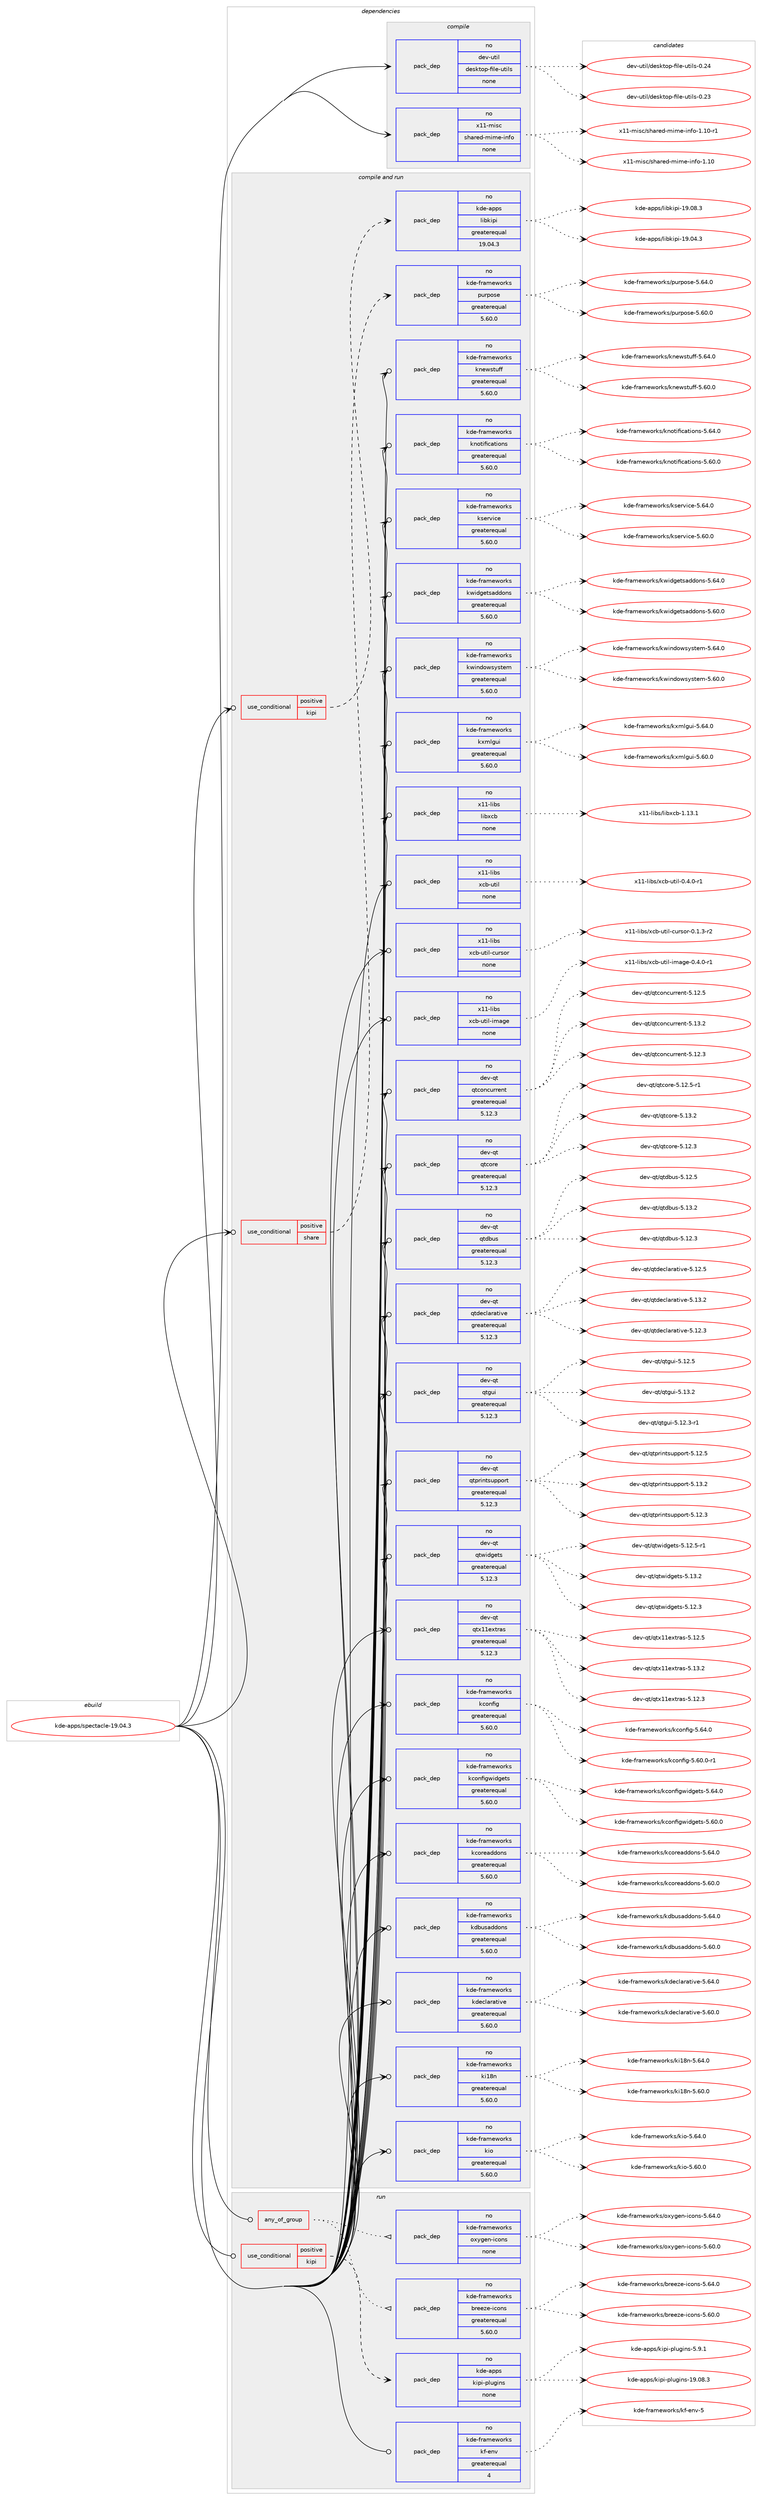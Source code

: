 digraph prolog {

# *************
# Graph options
# *************

newrank=true;
concentrate=true;
compound=true;
graph [rankdir=LR,fontname=Helvetica,fontsize=10,ranksep=1.5];#, ranksep=2.5, nodesep=0.2];
edge  [arrowhead=vee];
node  [fontname=Helvetica,fontsize=10];

# **********
# The ebuild
# **********

subgraph cluster_leftcol {
color=gray;
rank=same;
label=<<i>ebuild</i>>;
id [label="kde-apps/spectacle-19.04.3", color=red, width=4, href="../kde-apps/spectacle-19.04.3.svg"];
}

# ****************
# The dependencies
# ****************

subgraph cluster_midcol {
color=gray;
label=<<i>dependencies</i>>;
subgraph cluster_compile {
fillcolor="#eeeeee";
style=filled;
label=<<i>compile</i>>;
subgraph pack562883 {
dependency762977 [label=<<TABLE BORDER="0" CELLBORDER="1" CELLSPACING="0" CELLPADDING="4" WIDTH="220"><TR><TD ROWSPAN="6" CELLPADDING="30">pack_dep</TD></TR><TR><TD WIDTH="110">no</TD></TR><TR><TD>dev-util</TD></TR><TR><TD>desktop-file-utils</TD></TR><TR><TD>none</TD></TR><TR><TD></TD></TR></TABLE>>, shape=none, color=blue];
}
id:e -> dependency762977:w [weight=20,style="solid",arrowhead="vee"];
subgraph pack562884 {
dependency762978 [label=<<TABLE BORDER="0" CELLBORDER="1" CELLSPACING="0" CELLPADDING="4" WIDTH="220"><TR><TD ROWSPAN="6" CELLPADDING="30">pack_dep</TD></TR><TR><TD WIDTH="110">no</TD></TR><TR><TD>x11-misc</TD></TR><TR><TD>shared-mime-info</TD></TR><TR><TD>none</TD></TR><TR><TD></TD></TR></TABLE>>, shape=none, color=blue];
}
id:e -> dependency762978:w [weight=20,style="solid",arrowhead="vee"];
}
subgraph cluster_compileandrun {
fillcolor="#eeeeee";
style=filled;
label=<<i>compile and run</i>>;
subgraph cond186996 {
dependency762979 [label=<<TABLE BORDER="0" CELLBORDER="1" CELLSPACING="0" CELLPADDING="4"><TR><TD ROWSPAN="3" CELLPADDING="10">use_conditional</TD></TR><TR><TD>positive</TD></TR><TR><TD>kipi</TD></TR></TABLE>>, shape=none, color=red];
subgraph pack562885 {
dependency762980 [label=<<TABLE BORDER="0" CELLBORDER="1" CELLSPACING="0" CELLPADDING="4" WIDTH="220"><TR><TD ROWSPAN="6" CELLPADDING="30">pack_dep</TD></TR><TR><TD WIDTH="110">no</TD></TR><TR><TD>kde-apps</TD></TR><TR><TD>libkipi</TD></TR><TR><TD>greaterequal</TD></TR><TR><TD>19.04.3</TD></TR></TABLE>>, shape=none, color=blue];
}
dependency762979:e -> dependency762980:w [weight=20,style="dashed",arrowhead="vee"];
}
id:e -> dependency762979:w [weight=20,style="solid",arrowhead="odotvee"];
subgraph cond186997 {
dependency762981 [label=<<TABLE BORDER="0" CELLBORDER="1" CELLSPACING="0" CELLPADDING="4"><TR><TD ROWSPAN="3" CELLPADDING="10">use_conditional</TD></TR><TR><TD>positive</TD></TR><TR><TD>share</TD></TR></TABLE>>, shape=none, color=red];
subgraph pack562886 {
dependency762982 [label=<<TABLE BORDER="0" CELLBORDER="1" CELLSPACING="0" CELLPADDING="4" WIDTH="220"><TR><TD ROWSPAN="6" CELLPADDING="30">pack_dep</TD></TR><TR><TD WIDTH="110">no</TD></TR><TR><TD>kde-frameworks</TD></TR><TR><TD>purpose</TD></TR><TR><TD>greaterequal</TD></TR><TR><TD>5.60.0</TD></TR></TABLE>>, shape=none, color=blue];
}
dependency762981:e -> dependency762982:w [weight=20,style="dashed",arrowhead="vee"];
}
id:e -> dependency762981:w [weight=20,style="solid",arrowhead="odotvee"];
subgraph pack562887 {
dependency762983 [label=<<TABLE BORDER="0" CELLBORDER="1" CELLSPACING="0" CELLPADDING="4" WIDTH="220"><TR><TD ROWSPAN="6" CELLPADDING="30">pack_dep</TD></TR><TR><TD WIDTH="110">no</TD></TR><TR><TD>dev-qt</TD></TR><TR><TD>qtconcurrent</TD></TR><TR><TD>greaterequal</TD></TR><TR><TD>5.12.3</TD></TR></TABLE>>, shape=none, color=blue];
}
id:e -> dependency762983:w [weight=20,style="solid",arrowhead="odotvee"];
subgraph pack562888 {
dependency762984 [label=<<TABLE BORDER="0" CELLBORDER="1" CELLSPACING="0" CELLPADDING="4" WIDTH="220"><TR><TD ROWSPAN="6" CELLPADDING="30">pack_dep</TD></TR><TR><TD WIDTH="110">no</TD></TR><TR><TD>dev-qt</TD></TR><TR><TD>qtcore</TD></TR><TR><TD>greaterequal</TD></TR><TR><TD>5.12.3</TD></TR></TABLE>>, shape=none, color=blue];
}
id:e -> dependency762984:w [weight=20,style="solid",arrowhead="odotvee"];
subgraph pack562889 {
dependency762985 [label=<<TABLE BORDER="0" CELLBORDER="1" CELLSPACING="0" CELLPADDING="4" WIDTH="220"><TR><TD ROWSPAN="6" CELLPADDING="30">pack_dep</TD></TR><TR><TD WIDTH="110">no</TD></TR><TR><TD>dev-qt</TD></TR><TR><TD>qtdbus</TD></TR><TR><TD>greaterequal</TD></TR><TR><TD>5.12.3</TD></TR></TABLE>>, shape=none, color=blue];
}
id:e -> dependency762985:w [weight=20,style="solid",arrowhead="odotvee"];
subgraph pack562890 {
dependency762986 [label=<<TABLE BORDER="0" CELLBORDER="1" CELLSPACING="0" CELLPADDING="4" WIDTH="220"><TR><TD ROWSPAN="6" CELLPADDING="30">pack_dep</TD></TR><TR><TD WIDTH="110">no</TD></TR><TR><TD>dev-qt</TD></TR><TR><TD>qtdeclarative</TD></TR><TR><TD>greaterequal</TD></TR><TR><TD>5.12.3</TD></TR></TABLE>>, shape=none, color=blue];
}
id:e -> dependency762986:w [weight=20,style="solid",arrowhead="odotvee"];
subgraph pack562891 {
dependency762987 [label=<<TABLE BORDER="0" CELLBORDER="1" CELLSPACING="0" CELLPADDING="4" WIDTH="220"><TR><TD ROWSPAN="6" CELLPADDING="30">pack_dep</TD></TR><TR><TD WIDTH="110">no</TD></TR><TR><TD>dev-qt</TD></TR><TR><TD>qtgui</TD></TR><TR><TD>greaterequal</TD></TR><TR><TD>5.12.3</TD></TR></TABLE>>, shape=none, color=blue];
}
id:e -> dependency762987:w [weight=20,style="solid",arrowhead="odotvee"];
subgraph pack562892 {
dependency762988 [label=<<TABLE BORDER="0" CELLBORDER="1" CELLSPACING="0" CELLPADDING="4" WIDTH="220"><TR><TD ROWSPAN="6" CELLPADDING="30">pack_dep</TD></TR><TR><TD WIDTH="110">no</TD></TR><TR><TD>dev-qt</TD></TR><TR><TD>qtprintsupport</TD></TR><TR><TD>greaterequal</TD></TR><TR><TD>5.12.3</TD></TR></TABLE>>, shape=none, color=blue];
}
id:e -> dependency762988:w [weight=20,style="solid",arrowhead="odotvee"];
subgraph pack562893 {
dependency762989 [label=<<TABLE BORDER="0" CELLBORDER="1" CELLSPACING="0" CELLPADDING="4" WIDTH="220"><TR><TD ROWSPAN="6" CELLPADDING="30">pack_dep</TD></TR><TR><TD WIDTH="110">no</TD></TR><TR><TD>dev-qt</TD></TR><TR><TD>qtwidgets</TD></TR><TR><TD>greaterequal</TD></TR><TR><TD>5.12.3</TD></TR></TABLE>>, shape=none, color=blue];
}
id:e -> dependency762989:w [weight=20,style="solid",arrowhead="odotvee"];
subgraph pack562894 {
dependency762990 [label=<<TABLE BORDER="0" CELLBORDER="1" CELLSPACING="0" CELLPADDING="4" WIDTH="220"><TR><TD ROWSPAN="6" CELLPADDING="30">pack_dep</TD></TR><TR><TD WIDTH="110">no</TD></TR><TR><TD>dev-qt</TD></TR><TR><TD>qtx11extras</TD></TR><TR><TD>greaterequal</TD></TR><TR><TD>5.12.3</TD></TR></TABLE>>, shape=none, color=blue];
}
id:e -> dependency762990:w [weight=20,style="solid",arrowhead="odotvee"];
subgraph pack562895 {
dependency762991 [label=<<TABLE BORDER="0" CELLBORDER="1" CELLSPACING="0" CELLPADDING="4" WIDTH="220"><TR><TD ROWSPAN="6" CELLPADDING="30">pack_dep</TD></TR><TR><TD WIDTH="110">no</TD></TR><TR><TD>kde-frameworks</TD></TR><TR><TD>kconfig</TD></TR><TR><TD>greaterequal</TD></TR><TR><TD>5.60.0</TD></TR></TABLE>>, shape=none, color=blue];
}
id:e -> dependency762991:w [weight=20,style="solid",arrowhead="odotvee"];
subgraph pack562896 {
dependency762992 [label=<<TABLE BORDER="0" CELLBORDER="1" CELLSPACING="0" CELLPADDING="4" WIDTH="220"><TR><TD ROWSPAN="6" CELLPADDING="30">pack_dep</TD></TR><TR><TD WIDTH="110">no</TD></TR><TR><TD>kde-frameworks</TD></TR><TR><TD>kconfigwidgets</TD></TR><TR><TD>greaterequal</TD></TR><TR><TD>5.60.0</TD></TR></TABLE>>, shape=none, color=blue];
}
id:e -> dependency762992:w [weight=20,style="solid",arrowhead="odotvee"];
subgraph pack562897 {
dependency762993 [label=<<TABLE BORDER="0" CELLBORDER="1" CELLSPACING="0" CELLPADDING="4" WIDTH="220"><TR><TD ROWSPAN="6" CELLPADDING="30">pack_dep</TD></TR><TR><TD WIDTH="110">no</TD></TR><TR><TD>kde-frameworks</TD></TR><TR><TD>kcoreaddons</TD></TR><TR><TD>greaterequal</TD></TR><TR><TD>5.60.0</TD></TR></TABLE>>, shape=none, color=blue];
}
id:e -> dependency762993:w [weight=20,style="solid",arrowhead="odotvee"];
subgraph pack562898 {
dependency762994 [label=<<TABLE BORDER="0" CELLBORDER="1" CELLSPACING="0" CELLPADDING="4" WIDTH="220"><TR><TD ROWSPAN="6" CELLPADDING="30">pack_dep</TD></TR><TR><TD WIDTH="110">no</TD></TR><TR><TD>kde-frameworks</TD></TR><TR><TD>kdbusaddons</TD></TR><TR><TD>greaterequal</TD></TR><TR><TD>5.60.0</TD></TR></TABLE>>, shape=none, color=blue];
}
id:e -> dependency762994:w [weight=20,style="solid",arrowhead="odotvee"];
subgraph pack562899 {
dependency762995 [label=<<TABLE BORDER="0" CELLBORDER="1" CELLSPACING="0" CELLPADDING="4" WIDTH="220"><TR><TD ROWSPAN="6" CELLPADDING="30">pack_dep</TD></TR><TR><TD WIDTH="110">no</TD></TR><TR><TD>kde-frameworks</TD></TR><TR><TD>kdeclarative</TD></TR><TR><TD>greaterequal</TD></TR><TR><TD>5.60.0</TD></TR></TABLE>>, shape=none, color=blue];
}
id:e -> dependency762995:w [weight=20,style="solid",arrowhead="odotvee"];
subgraph pack562900 {
dependency762996 [label=<<TABLE BORDER="0" CELLBORDER="1" CELLSPACING="0" CELLPADDING="4" WIDTH="220"><TR><TD ROWSPAN="6" CELLPADDING="30">pack_dep</TD></TR><TR><TD WIDTH="110">no</TD></TR><TR><TD>kde-frameworks</TD></TR><TR><TD>ki18n</TD></TR><TR><TD>greaterequal</TD></TR><TR><TD>5.60.0</TD></TR></TABLE>>, shape=none, color=blue];
}
id:e -> dependency762996:w [weight=20,style="solid",arrowhead="odotvee"];
subgraph pack562901 {
dependency762997 [label=<<TABLE BORDER="0" CELLBORDER="1" CELLSPACING="0" CELLPADDING="4" WIDTH="220"><TR><TD ROWSPAN="6" CELLPADDING="30">pack_dep</TD></TR><TR><TD WIDTH="110">no</TD></TR><TR><TD>kde-frameworks</TD></TR><TR><TD>kio</TD></TR><TR><TD>greaterequal</TD></TR><TR><TD>5.60.0</TD></TR></TABLE>>, shape=none, color=blue];
}
id:e -> dependency762997:w [weight=20,style="solid",arrowhead="odotvee"];
subgraph pack562902 {
dependency762998 [label=<<TABLE BORDER="0" CELLBORDER="1" CELLSPACING="0" CELLPADDING="4" WIDTH="220"><TR><TD ROWSPAN="6" CELLPADDING="30">pack_dep</TD></TR><TR><TD WIDTH="110">no</TD></TR><TR><TD>kde-frameworks</TD></TR><TR><TD>knewstuff</TD></TR><TR><TD>greaterequal</TD></TR><TR><TD>5.60.0</TD></TR></TABLE>>, shape=none, color=blue];
}
id:e -> dependency762998:w [weight=20,style="solid",arrowhead="odotvee"];
subgraph pack562903 {
dependency762999 [label=<<TABLE BORDER="0" CELLBORDER="1" CELLSPACING="0" CELLPADDING="4" WIDTH="220"><TR><TD ROWSPAN="6" CELLPADDING="30">pack_dep</TD></TR><TR><TD WIDTH="110">no</TD></TR><TR><TD>kde-frameworks</TD></TR><TR><TD>knotifications</TD></TR><TR><TD>greaterequal</TD></TR><TR><TD>5.60.0</TD></TR></TABLE>>, shape=none, color=blue];
}
id:e -> dependency762999:w [weight=20,style="solid",arrowhead="odotvee"];
subgraph pack562904 {
dependency763000 [label=<<TABLE BORDER="0" CELLBORDER="1" CELLSPACING="0" CELLPADDING="4" WIDTH="220"><TR><TD ROWSPAN="6" CELLPADDING="30">pack_dep</TD></TR><TR><TD WIDTH="110">no</TD></TR><TR><TD>kde-frameworks</TD></TR><TR><TD>kservice</TD></TR><TR><TD>greaterequal</TD></TR><TR><TD>5.60.0</TD></TR></TABLE>>, shape=none, color=blue];
}
id:e -> dependency763000:w [weight=20,style="solid",arrowhead="odotvee"];
subgraph pack562905 {
dependency763001 [label=<<TABLE BORDER="0" CELLBORDER="1" CELLSPACING="0" CELLPADDING="4" WIDTH="220"><TR><TD ROWSPAN="6" CELLPADDING="30">pack_dep</TD></TR><TR><TD WIDTH="110">no</TD></TR><TR><TD>kde-frameworks</TD></TR><TR><TD>kwidgetsaddons</TD></TR><TR><TD>greaterequal</TD></TR><TR><TD>5.60.0</TD></TR></TABLE>>, shape=none, color=blue];
}
id:e -> dependency763001:w [weight=20,style="solid",arrowhead="odotvee"];
subgraph pack562906 {
dependency763002 [label=<<TABLE BORDER="0" CELLBORDER="1" CELLSPACING="0" CELLPADDING="4" WIDTH="220"><TR><TD ROWSPAN="6" CELLPADDING="30">pack_dep</TD></TR><TR><TD WIDTH="110">no</TD></TR><TR><TD>kde-frameworks</TD></TR><TR><TD>kwindowsystem</TD></TR><TR><TD>greaterequal</TD></TR><TR><TD>5.60.0</TD></TR></TABLE>>, shape=none, color=blue];
}
id:e -> dependency763002:w [weight=20,style="solid",arrowhead="odotvee"];
subgraph pack562907 {
dependency763003 [label=<<TABLE BORDER="0" CELLBORDER="1" CELLSPACING="0" CELLPADDING="4" WIDTH="220"><TR><TD ROWSPAN="6" CELLPADDING="30">pack_dep</TD></TR><TR><TD WIDTH="110">no</TD></TR><TR><TD>kde-frameworks</TD></TR><TR><TD>kxmlgui</TD></TR><TR><TD>greaterequal</TD></TR><TR><TD>5.60.0</TD></TR></TABLE>>, shape=none, color=blue];
}
id:e -> dependency763003:w [weight=20,style="solid",arrowhead="odotvee"];
subgraph pack562908 {
dependency763004 [label=<<TABLE BORDER="0" CELLBORDER="1" CELLSPACING="0" CELLPADDING="4" WIDTH="220"><TR><TD ROWSPAN="6" CELLPADDING="30">pack_dep</TD></TR><TR><TD WIDTH="110">no</TD></TR><TR><TD>x11-libs</TD></TR><TR><TD>libxcb</TD></TR><TR><TD>none</TD></TR><TR><TD></TD></TR></TABLE>>, shape=none, color=blue];
}
id:e -> dependency763004:w [weight=20,style="solid",arrowhead="odotvee"];
subgraph pack562909 {
dependency763005 [label=<<TABLE BORDER="0" CELLBORDER="1" CELLSPACING="0" CELLPADDING="4" WIDTH="220"><TR><TD ROWSPAN="6" CELLPADDING="30">pack_dep</TD></TR><TR><TD WIDTH="110">no</TD></TR><TR><TD>x11-libs</TD></TR><TR><TD>xcb-util</TD></TR><TR><TD>none</TD></TR><TR><TD></TD></TR></TABLE>>, shape=none, color=blue];
}
id:e -> dependency763005:w [weight=20,style="solid",arrowhead="odotvee"];
subgraph pack562910 {
dependency763006 [label=<<TABLE BORDER="0" CELLBORDER="1" CELLSPACING="0" CELLPADDING="4" WIDTH="220"><TR><TD ROWSPAN="6" CELLPADDING="30">pack_dep</TD></TR><TR><TD WIDTH="110">no</TD></TR><TR><TD>x11-libs</TD></TR><TR><TD>xcb-util-cursor</TD></TR><TR><TD>none</TD></TR><TR><TD></TD></TR></TABLE>>, shape=none, color=blue];
}
id:e -> dependency763006:w [weight=20,style="solid",arrowhead="odotvee"];
subgraph pack562911 {
dependency763007 [label=<<TABLE BORDER="0" CELLBORDER="1" CELLSPACING="0" CELLPADDING="4" WIDTH="220"><TR><TD ROWSPAN="6" CELLPADDING="30">pack_dep</TD></TR><TR><TD WIDTH="110">no</TD></TR><TR><TD>x11-libs</TD></TR><TR><TD>xcb-util-image</TD></TR><TR><TD>none</TD></TR><TR><TD></TD></TR></TABLE>>, shape=none, color=blue];
}
id:e -> dependency763007:w [weight=20,style="solid",arrowhead="odotvee"];
}
subgraph cluster_run {
fillcolor="#eeeeee";
style=filled;
label=<<i>run</i>>;
subgraph any12692 {
dependency763008 [label=<<TABLE BORDER="0" CELLBORDER="1" CELLSPACING="0" CELLPADDING="4"><TR><TD CELLPADDING="10">any_of_group</TD></TR></TABLE>>, shape=none, color=red];subgraph pack562912 {
dependency763009 [label=<<TABLE BORDER="0" CELLBORDER="1" CELLSPACING="0" CELLPADDING="4" WIDTH="220"><TR><TD ROWSPAN="6" CELLPADDING="30">pack_dep</TD></TR><TR><TD WIDTH="110">no</TD></TR><TR><TD>kde-frameworks</TD></TR><TR><TD>breeze-icons</TD></TR><TR><TD>greaterequal</TD></TR><TR><TD>5.60.0</TD></TR></TABLE>>, shape=none, color=blue];
}
dependency763008:e -> dependency763009:w [weight=20,style="dotted",arrowhead="oinv"];
subgraph pack562913 {
dependency763010 [label=<<TABLE BORDER="0" CELLBORDER="1" CELLSPACING="0" CELLPADDING="4" WIDTH="220"><TR><TD ROWSPAN="6" CELLPADDING="30">pack_dep</TD></TR><TR><TD WIDTH="110">no</TD></TR><TR><TD>kde-frameworks</TD></TR><TR><TD>oxygen-icons</TD></TR><TR><TD>none</TD></TR><TR><TD></TD></TR></TABLE>>, shape=none, color=blue];
}
dependency763008:e -> dependency763010:w [weight=20,style="dotted",arrowhead="oinv"];
}
id:e -> dependency763008:w [weight=20,style="solid",arrowhead="odot"];
subgraph cond186998 {
dependency763011 [label=<<TABLE BORDER="0" CELLBORDER="1" CELLSPACING="0" CELLPADDING="4"><TR><TD ROWSPAN="3" CELLPADDING="10">use_conditional</TD></TR><TR><TD>positive</TD></TR><TR><TD>kipi</TD></TR></TABLE>>, shape=none, color=red];
subgraph pack562914 {
dependency763012 [label=<<TABLE BORDER="0" CELLBORDER="1" CELLSPACING="0" CELLPADDING="4" WIDTH="220"><TR><TD ROWSPAN="6" CELLPADDING="30">pack_dep</TD></TR><TR><TD WIDTH="110">no</TD></TR><TR><TD>kde-apps</TD></TR><TR><TD>kipi-plugins</TD></TR><TR><TD>none</TD></TR><TR><TD></TD></TR></TABLE>>, shape=none, color=blue];
}
dependency763011:e -> dependency763012:w [weight=20,style="dashed",arrowhead="vee"];
}
id:e -> dependency763011:w [weight=20,style="solid",arrowhead="odot"];
subgraph pack562915 {
dependency763013 [label=<<TABLE BORDER="0" CELLBORDER="1" CELLSPACING="0" CELLPADDING="4" WIDTH="220"><TR><TD ROWSPAN="6" CELLPADDING="30">pack_dep</TD></TR><TR><TD WIDTH="110">no</TD></TR><TR><TD>kde-frameworks</TD></TR><TR><TD>kf-env</TD></TR><TR><TD>greaterequal</TD></TR><TR><TD>4</TD></TR></TABLE>>, shape=none, color=blue];
}
id:e -> dependency763013:w [weight=20,style="solid",arrowhead="odot"];
}
}

# **************
# The candidates
# **************

subgraph cluster_choices {
rank=same;
color=gray;
label=<<i>candidates</i>>;

subgraph choice562883 {
color=black;
nodesep=1;
choice100101118451171161051084710010111510711611111245102105108101451171161051081154548465051 [label="dev-util/desktop-file-utils-0.23", color=red, width=4,href="../dev-util/desktop-file-utils-0.23.svg"];
choice100101118451171161051084710010111510711611111245102105108101451171161051081154548465052 [label="dev-util/desktop-file-utils-0.24", color=red, width=4,href="../dev-util/desktop-file-utils-0.24.svg"];
dependency762977:e -> choice100101118451171161051084710010111510711611111245102105108101451171161051081154548465051:w [style=dotted,weight="100"];
dependency762977:e -> choice100101118451171161051084710010111510711611111245102105108101451171161051081154548465052:w [style=dotted,weight="100"];
}
subgraph choice562884 {
color=black;
nodesep=1;
choice12049494510910511599471151049711410110045109105109101451051101021114549464948 [label="x11-misc/shared-mime-info-1.10", color=red, width=4,href="../x11-misc/shared-mime-info-1.10.svg"];
choice120494945109105115994711510497114101100451091051091014510511010211145494649484511449 [label="x11-misc/shared-mime-info-1.10-r1", color=red, width=4,href="../x11-misc/shared-mime-info-1.10-r1.svg"];
dependency762978:e -> choice12049494510910511599471151049711410110045109105109101451051101021114549464948:w [style=dotted,weight="100"];
dependency762978:e -> choice120494945109105115994711510497114101100451091051091014510511010211145494649484511449:w [style=dotted,weight="100"];
}
subgraph choice562885 {
color=black;
nodesep=1;
choice107100101459711211211547108105981071051121054549574648524651 [label="kde-apps/libkipi-19.04.3", color=red, width=4,href="../kde-apps/libkipi-19.04.3.svg"];
choice107100101459711211211547108105981071051121054549574648564651 [label="kde-apps/libkipi-19.08.3", color=red, width=4,href="../kde-apps/libkipi-19.08.3.svg"];
dependency762980:e -> choice107100101459711211211547108105981071051121054549574648524651:w [style=dotted,weight="100"];
dependency762980:e -> choice107100101459711211211547108105981071051121054549574648564651:w [style=dotted,weight="100"];
}
subgraph choice562886 {
color=black;
nodesep=1;
choice10710010145102114971091011191111141071154711211711411211111510145534654484648 [label="kde-frameworks/purpose-5.60.0", color=red, width=4,href="../kde-frameworks/purpose-5.60.0.svg"];
choice10710010145102114971091011191111141071154711211711411211111510145534654524648 [label="kde-frameworks/purpose-5.64.0", color=red, width=4,href="../kde-frameworks/purpose-5.64.0.svg"];
dependency762982:e -> choice10710010145102114971091011191111141071154711211711411211111510145534654484648:w [style=dotted,weight="100"];
dependency762982:e -> choice10710010145102114971091011191111141071154711211711411211111510145534654524648:w [style=dotted,weight="100"];
}
subgraph choice562887 {
color=black;
nodesep=1;
choice1001011184511311647113116991111109911711411410111011645534649504651 [label="dev-qt/qtconcurrent-5.12.3", color=red, width=4,href="../dev-qt/qtconcurrent-5.12.3.svg"];
choice1001011184511311647113116991111109911711411410111011645534649504653 [label="dev-qt/qtconcurrent-5.12.5", color=red, width=4,href="../dev-qt/qtconcurrent-5.12.5.svg"];
choice1001011184511311647113116991111109911711411410111011645534649514650 [label="dev-qt/qtconcurrent-5.13.2", color=red, width=4,href="../dev-qt/qtconcurrent-5.13.2.svg"];
dependency762983:e -> choice1001011184511311647113116991111109911711411410111011645534649504651:w [style=dotted,weight="100"];
dependency762983:e -> choice1001011184511311647113116991111109911711411410111011645534649504653:w [style=dotted,weight="100"];
dependency762983:e -> choice1001011184511311647113116991111109911711411410111011645534649514650:w [style=dotted,weight="100"];
}
subgraph choice562888 {
color=black;
nodesep=1;
choice10010111845113116471131169911111410145534649504651 [label="dev-qt/qtcore-5.12.3", color=red, width=4,href="../dev-qt/qtcore-5.12.3.svg"];
choice100101118451131164711311699111114101455346495046534511449 [label="dev-qt/qtcore-5.12.5-r1", color=red, width=4,href="../dev-qt/qtcore-5.12.5-r1.svg"];
choice10010111845113116471131169911111410145534649514650 [label="dev-qt/qtcore-5.13.2", color=red, width=4,href="../dev-qt/qtcore-5.13.2.svg"];
dependency762984:e -> choice10010111845113116471131169911111410145534649504651:w [style=dotted,weight="100"];
dependency762984:e -> choice100101118451131164711311699111114101455346495046534511449:w [style=dotted,weight="100"];
dependency762984:e -> choice10010111845113116471131169911111410145534649514650:w [style=dotted,weight="100"];
}
subgraph choice562889 {
color=black;
nodesep=1;
choice10010111845113116471131161009811711545534649504651 [label="dev-qt/qtdbus-5.12.3", color=red, width=4,href="../dev-qt/qtdbus-5.12.3.svg"];
choice10010111845113116471131161009811711545534649504653 [label="dev-qt/qtdbus-5.12.5", color=red, width=4,href="../dev-qt/qtdbus-5.12.5.svg"];
choice10010111845113116471131161009811711545534649514650 [label="dev-qt/qtdbus-5.13.2", color=red, width=4,href="../dev-qt/qtdbus-5.13.2.svg"];
dependency762985:e -> choice10010111845113116471131161009811711545534649504651:w [style=dotted,weight="100"];
dependency762985:e -> choice10010111845113116471131161009811711545534649504653:w [style=dotted,weight="100"];
dependency762985:e -> choice10010111845113116471131161009811711545534649514650:w [style=dotted,weight="100"];
}
subgraph choice562890 {
color=black;
nodesep=1;
choice100101118451131164711311610010199108971149711610511810145534649504651 [label="dev-qt/qtdeclarative-5.12.3", color=red, width=4,href="../dev-qt/qtdeclarative-5.12.3.svg"];
choice100101118451131164711311610010199108971149711610511810145534649504653 [label="dev-qt/qtdeclarative-5.12.5", color=red, width=4,href="../dev-qt/qtdeclarative-5.12.5.svg"];
choice100101118451131164711311610010199108971149711610511810145534649514650 [label="dev-qt/qtdeclarative-5.13.2", color=red, width=4,href="../dev-qt/qtdeclarative-5.13.2.svg"];
dependency762986:e -> choice100101118451131164711311610010199108971149711610511810145534649504651:w [style=dotted,weight="100"];
dependency762986:e -> choice100101118451131164711311610010199108971149711610511810145534649504653:w [style=dotted,weight="100"];
dependency762986:e -> choice100101118451131164711311610010199108971149711610511810145534649514650:w [style=dotted,weight="100"];
}
subgraph choice562891 {
color=black;
nodesep=1;
choice1001011184511311647113116103117105455346495046514511449 [label="dev-qt/qtgui-5.12.3-r1", color=red, width=4,href="../dev-qt/qtgui-5.12.3-r1.svg"];
choice100101118451131164711311610311710545534649504653 [label="dev-qt/qtgui-5.12.5", color=red, width=4,href="../dev-qt/qtgui-5.12.5.svg"];
choice100101118451131164711311610311710545534649514650 [label="dev-qt/qtgui-5.13.2", color=red, width=4,href="../dev-qt/qtgui-5.13.2.svg"];
dependency762987:e -> choice1001011184511311647113116103117105455346495046514511449:w [style=dotted,weight="100"];
dependency762987:e -> choice100101118451131164711311610311710545534649504653:w [style=dotted,weight="100"];
dependency762987:e -> choice100101118451131164711311610311710545534649514650:w [style=dotted,weight="100"];
}
subgraph choice562892 {
color=black;
nodesep=1;
choice100101118451131164711311611211410511011611511711211211111411645534649504651 [label="dev-qt/qtprintsupport-5.12.3", color=red, width=4,href="../dev-qt/qtprintsupport-5.12.3.svg"];
choice100101118451131164711311611211410511011611511711211211111411645534649504653 [label="dev-qt/qtprintsupport-5.12.5", color=red, width=4,href="../dev-qt/qtprintsupport-5.12.5.svg"];
choice100101118451131164711311611211410511011611511711211211111411645534649514650 [label="dev-qt/qtprintsupport-5.13.2", color=red, width=4,href="../dev-qt/qtprintsupport-5.13.2.svg"];
dependency762988:e -> choice100101118451131164711311611211410511011611511711211211111411645534649504651:w [style=dotted,weight="100"];
dependency762988:e -> choice100101118451131164711311611211410511011611511711211211111411645534649504653:w [style=dotted,weight="100"];
dependency762988:e -> choice100101118451131164711311611211410511011611511711211211111411645534649514650:w [style=dotted,weight="100"];
}
subgraph choice562893 {
color=black;
nodesep=1;
choice100101118451131164711311611910510010310111611545534649504651 [label="dev-qt/qtwidgets-5.12.3", color=red, width=4,href="../dev-qt/qtwidgets-5.12.3.svg"];
choice1001011184511311647113116119105100103101116115455346495046534511449 [label="dev-qt/qtwidgets-5.12.5-r1", color=red, width=4,href="../dev-qt/qtwidgets-5.12.5-r1.svg"];
choice100101118451131164711311611910510010310111611545534649514650 [label="dev-qt/qtwidgets-5.13.2", color=red, width=4,href="../dev-qt/qtwidgets-5.13.2.svg"];
dependency762989:e -> choice100101118451131164711311611910510010310111611545534649504651:w [style=dotted,weight="100"];
dependency762989:e -> choice1001011184511311647113116119105100103101116115455346495046534511449:w [style=dotted,weight="100"];
dependency762989:e -> choice100101118451131164711311611910510010310111611545534649514650:w [style=dotted,weight="100"];
}
subgraph choice562894 {
color=black;
nodesep=1;
choice100101118451131164711311612049491011201161149711545534649504651 [label="dev-qt/qtx11extras-5.12.3", color=red, width=4,href="../dev-qt/qtx11extras-5.12.3.svg"];
choice100101118451131164711311612049491011201161149711545534649504653 [label="dev-qt/qtx11extras-5.12.5", color=red, width=4,href="../dev-qt/qtx11extras-5.12.5.svg"];
choice100101118451131164711311612049491011201161149711545534649514650 [label="dev-qt/qtx11extras-5.13.2", color=red, width=4,href="../dev-qt/qtx11extras-5.13.2.svg"];
dependency762990:e -> choice100101118451131164711311612049491011201161149711545534649504651:w [style=dotted,weight="100"];
dependency762990:e -> choice100101118451131164711311612049491011201161149711545534649504653:w [style=dotted,weight="100"];
dependency762990:e -> choice100101118451131164711311612049491011201161149711545534649514650:w [style=dotted,weight="100"];
}
subgraph choice562895 {
color=black;
nodesep=1;
choice10710010145102114971091011191111141071154710799111110102105103455346544846484511449 [label="kde-frameworks/kconfig-5.60.0-r1", color=red, width=4,href="../kde-frameworks/kconfig-5.60.0-r1.svg"];
choice1071001014510211497109101119111114107115471079911111010210510345534654524648 [label="kde-frameworks/kconfig-5.64.0", color=red, width=4,href="../kde-frameworks/kconfig-5.64.0.svg"];
dependency762991:e -> choice10710010145102114971091011191111141071154710799111110102105103455346544846484511449:w [style=dotted,weight="100"];
dependency762991:e -> choice1071001014510211497109101119111114107115471079911111010210510345534654524648:w [style=dotted,weight="100"];
}
subgraph choice562896 {
color=black;
nodesep=1;
choice1071001014510211497109101119111114107115471079911111010210510311910510010310111611545534654484648 [label="kde-frameworks/kconfigwidgets-5.60.0", color=red, width=4,href="../kde-frameworks/kconfigwidgets-5.60.0.svg"];
choice1071001014510211497109101119111114107115471079911111010210510311910510010310111611545534654524648 [label="kde-frameworks/kconfigwidgets-5.64.0", color=red, width=4,href="../kde-frameworks/kconfigwidgets-5.64.0.svg"];
dependency762992:e -> choice1071001014510211497109101119111114107115471079911111010210510311910510010310111611545534654484648:w [style=dotted,weight="100"];
dependency762992:e -> choice1071001014510211497109101119111114107115471079911111010210510311910510010310111611545534654524648:w [style=dotted,weight="100"];
}
subgraph choice562897 {
color=black;
nodesep=1;
choice107100101451021149710910111911111410711547107991111141019710010011111011545534654484648 [label="kde-frameworks/kcoreaddons-5.60.0", color=red, width=4,href="../kde-frameworks/kcoreaddons-5.60.0.svg"];
choice107100101451021149710910111911111410711547107991111141019710010011111011545534654524648 [label="kde-frameworks/kcoreaddons-5.64.0", color=red, width=4,href="../kde-frameworks/kcoreaddons-5.64.0.svg"];
dependency762993:e -> choice107100101451021149710910111911111410711547107991111141019710010011111011545534654484648:w [style=dotted,weight="100"];
dependency762993:e -> choice107100101451021149710910111911111410711547107991111141019710010011111011545534654524648:w [style=dotted,weight="100"];
}
subgraph choice562898 {
color=black;
nodesep=1;
choice107100101451021149710910111911111410711547107100981171159710010011111011545534654484648 [label="kde-frameworks/kdbusaddons-5.60.0", color=red, width=4,href="../kde-frameworks/kdbusaddons-5.60.0.svg"];
choice107100101451021149710910111911111410711547107100981171159710010011111011545534654524648 [label="kde-frameworks/kdbusaddons-5.64.0", color=red, width=4,href="../kde-frameworks/kdbusaddons-5.64.0.svg"];
dependency762994:e -> choice107100101451021149710910111911111410711547107100981171159710010011111011545534654484648:w [style=dotted,weight="100"];
dependency762994:e -> choice107100101451021149710910111911111410711547107100981171159710010011111011545534654524648:w [style=dotted,weight="100"];
}
subgraph choice562899 {
color=black;
nodesep=1;
choice10710010145102114971091011191111141071154710710010199108971149711610511810145534654484648 [label="kde-frameworks/kdeclarative-5.60.0", color=red, width=4,href="../kde-frameworks/kdeclarative-5.60.0.svg"];
choice10710010145102114971091011191111141071154710710010199108971149711610511810145534654524648 [label="kde-frameworks/kdeclarative-5.64.0", color=red, width=4,href="../kde-frameworks/kdeclarative-5.64.0.svg"];
dependency762995:e -> choice10710010145102114971091011191111141071154710710010199108971149711610511810145534654484648:w [style=dotted,weight="100"];
dependency762995:e -> choice10710010145102114971091011191111141071154710710010199108971149711610511810145534654524648:w [style=dotted,weight="100"];
}
subgraph choice562900 {
color=black;
nodesep=1;
choice107100101451021149710910111911111410711547107105495611045534654484648 [label="kde-frameworks/ki18n-5.60.0", color=red, width=4,href="../kde-frameworks/ki18n-5.60.0.svg"];
choice107100101451021149710910111911111410711547107105495611045534654524648 [label="kde-frameworks/ki18n-5.64.0", color=red, width=4,href="../kde-frameworks/ki18n-5.64.0.svg"];
dependency762996:e -> choice107100101451021149710910111911111410711547107105495611045534654484648:w [style=dotted,weight="100"];
dependency762996:e -> choice107100101451021149710910111911111410711547107105495611045534654524648:w [style=dotted,weight="100"];
}
subgraph choice562901 {
color=black;
nodesep=1;
choice10710010145102114971091011191111141071154710710511145534654484648 [label="kde-frameworks/kio-5.60.0", color=red, width=4,href="../kde-frameworks/kio-5.60.0.svg"];
choice10710010145102114971091011191111141071154710710511145534654524648 [label="kde-frameworks/kio-5.64.0", color=red, width=4,href="../kde-frameworks/kio-5.64.0.svg"];
dependency762997:e -> choice10710010145102114971091011191111141071154710710511145534654484648:w [style=dotted,weight="100"];
dependency762997:e -> choice10710010145102114971091011191111141071154710710511145534654524648:w [style=dotted,weight="100"];
}
subgraph choice562902 {
color=black;
nodesep=1;
choice10710010145102114971091011191111141071154710711010111911511611710210245534654484648 [label="kde-frameworks/knewstuff-5.60.0", color=red, width=4,href="../kde-frameworks/knewstuff-5.60.0.svg"];
choice10710010145102114971091011191111141071154710711010111911511611710210245534654524648 [label="kde-frameworks/knewstuff-5.64.0", color=red, width=4,href="../kde-frameworks/knewstuff-5.64.0.svg"];
dependency762998:e -> choice10710010145102114971091011191111141071154710711010111911511611710210245534654484648:w [style=dotted,weight="100"];
dependency762998:e -> choice10710010145102114971091011191111141071154710711010111911511611710210245534654524648:w [style=dotted,weight="100"];
}
subgraph choice562903 {
color=black;
nodesep=1;
choice107100101451021149710910111911111410711547107110111116105102105999711610511111011545534654484648 [label="kde-frameworks/knotifications-5.60.0", color=red, width=4,href="../kde-frameworks/knotifications-5.60.0.svg"];
choice107100101451021149710910111911111410711547107110111116105102105999711610511111011545534654524648 [label="kde-frameworks/knotifications-5.64.0", color=red, width=4,href="../kde-frameworks/knotifications-5.64.0.svg"];
dependency762999:e -> choice107100101451021149710910111911111410711547107110111116105102105999711610511111011545534654484648:w [style=dotted,weight="100"];
dependency762999:e -> choice107100101451021149710910111911111410711547107110111116105102105999711610511111011545534654524648:w [style=dotted,weight="100"];
}
subgraph choice562904 {
color=black;
nodesep=1;
choice1071001014510211497109101119111114107115471071151011141181059910145534654484648 [label="kde-frameworks/kservice-5.60.0", color=red, width=4,href="../kde-frameworks/kservice-5.60.0.svg"];
choice1071001014510211497109101119111114107115471071151011141181059910145534654524648 [label="kde-frameworks/kservice-5.64.0", color=red, width=4,href="../kde-frameworks/kservice-5.64.0.svg"];
dependency763000:e -> choice1071001014510211497109101119111114107115471071151011141181059910145534654484648:w [style=dotted,weight="100"];
dependency763000:e -> choice1071001014510211497109101119111114107115471071151011141181059910145534654524648:w [style=dotted,weight="100"];
}
subgraph choice562905 {
color=black;
nodesep=1;
choice1071001014510211497109101119111114107115471071191051001031011161159710010011111011545534654484648 [label="kde-frameworks/kwidgetsaddons-5.60.0", color=red, width=4,href="../kde-frameworks/kwidgetsaddons-5.60.0.svg"];
choice1071001014510211497109101119111114107115471071191051001031011161159710010011111011545534654524648 [label="kde-frameworks/kwidgetsaddons-5.64.0", color=red, width=4,href="../kde-frameworks/kwidgetsaddons-5.64.0.svg"];
dependency763001:e -> choice1071001014510211497109101119111114107115471071191051001031011161159710010011111011545534654484648:w [style=dotted,weight="100"];
dependency763001:e -> choice1071001014510211497109101119111114107115471071191051001031011161159710010011111011545534654524648:w [style=dotted,weight="100"];
}
subgraph choice562906 {
color=black;
nodesep=1;
choice10710010145102114971091011191111141071154710711910511010011111911512111511610110945534654484648 [label="kde-frameworks/kwindowsystem-5.60.0", color=red, width=4,href="../kde-frameworks/kwindowsystem-5.60.0.svg"];
choice10710010145102114971091011191111141071154710711910511010011111911512111511610110945534654524648 [label="kde-frameworks/kwindowsystem-5.64.0", color=red, width=4,href="../kde-frameworks/kwindowsystem-5.64.0.svg"];
dependency763002:e -> choice10710010145102114971091011191111141071154710711910511010011111911512111511610110945534654484648:w [style=dotted,weight="100"];
dependency763002:e -> choice10710010145102114971091011191111141071154710711910511010011111911512111511610110945534654524648:w [style=dotted,weight="100"];
}
subgraph choice562907 {
color=black;
nodesep=1;
choice10710010145102114971091011191111141071154710712010910810311710545534654484648 [label="kde-frameworks/kxmlgui-5.60.0", color=red, width=4,href="../kde-frameworks/kxmlgui-5.60.0.svg"];
choice10710010145102114971091011191111141071154710712010910810311710545534654524648 [label="kde-frameworks/kxmlgui-5.64.0", color=red, width=4,href="../kde-frameworks/kxmlgui-5.64.0.svg"];
dependency763003:e -> choice10710010145102114971091011191111141071154710712010910810311710545534654484648:w [style=dotted,weight="100"];
dependency763003:e -> choice10710010145102114971091011191111141071154710712010910810311710545534654524648:w [style=dotted,weight="100"];
}
subgraph choice562908 {
color=black;
nodesep=1;
choice120494945108105981154710810598120999845494649514649 [label="x11-libs/libxcb-1.13.1", color=red, width=4,href="../x11-libs/libxcb-1.13.1.svg"];
dependency763004:e -> choice120494945108105981154710810598120999845494649514649:w [style=dotted,weight="100"];
}
subgraph choice562909 {
color=black;
nodesep=1;
choice12049494510810598115471209998451171161051084548465246484511449 [label="x11-libs/xcb-util-0.4.0-r1", color=red, width=4,href="../x11-libs/xcb-util-0.4.0-r1.svg"];
dependency763005:e -> choice12049494510810598115471209998451171161051084548465246484511449:w [style=dotted,weight="100"];
}
subgraph choice562910 {
color=black;
nodesep=1;
choice120494945108105981154712099984511711610510845991171141151111144548464946514511450 [label="x11-libs/xcb-util-cursor-0.1.3-r2", color=red, width=4,href="../x11-libs/xcb-util-cursor-0.1.3-r2.svg"];
dependency763006:e -> choice120494945108105981154712099984511711610510845991171141151111144548464946514511450:w [style=dotted,weight="100"];
}
subgraph choice562911 {
color=black;
nodesep=1;
choice120494945108105981154712099984511711610510845105109971031014548465246484511449 [label="x11-libs/xcb-util-image-0.4.0-r1", color=red, width=4,href="../x11-libs/xcb-util-image-0.4.0-r1.svg"];
dependency763007:e -> choice120494945108105981154712099984511711610510845105109971031014548465246484511449:w [style=dotted,weight="100"];
}
subgraph choice562912 {
color=black;
nodesep=1;
choice10710010145102114971091011191111141071154798114101101122101451059911111011545534654484648 [label="kde-frameworks/breeze-icons-5.60.0", color=red, width=4,href="../kde-frameworks/breeze-icons-5.60.0.svg"];
choice10710010145102114971091011191111141071154798114101101122101451059911111011545534654524648 [label="kde-frameworks/breeze-icons-5.64.0", color=red, width=4,href="../kde-frameworks/breeze-icons-5.64.0.svg"];
dependency763009:e -> choice10710010145102114971091011191111141071154798114101101122101451059911111011545534654484648:w [style=dotted,weight="100"];
dependency763009:e -> choice10710010145102114971091011191111141071154798114101101122101451059911111011545534654524648:w [style=dotted,weight="100"];
}
subgraph choice562913 {
color=black;
nodesep=1;
choice107100101451021149710910111911111410711547111120121103101110451059911111011545534654484648 [label="kde-frameworks/oxygen-icons-5.60.0", color=red, width=4,href="../kde-frameworks/oxygen-icons-5.60.0.svg"];
choice107100101451021149710910111911111410711547111120121103101110451059911111011545534654524648 [label="kde-frameworks/oxygen-icons-5.64.0", color=red, width=4,href="../kde-frameworks/oxygen-icons-5.64.0.svg"];
dependency763010:e -> choice107100101451021149710910111911111410711547111120121103101110451059911111011545534654484648:w [style=dotted,weight="100"];
dependency763010:e -> choice107100101451021149710910111911111410711547111120121103101110451059911111011545534654524648:w [style=dotted,weight="100"];
}
subgraph choice562914 {
color=black;
nodesep=1;
choice107100101459711211211547107105112105451121081171031051101154549574648564651 [label="kde-apps/kipi-plugins-19.08.3", color=red, width=4,href="../kde-apps/kipi-plugins-19.08.3.svg"];
choice10710010145971121121154710710511210545112108117103105110115455346574649 [label="kde-apps/kipi-plugins-5.9.1", color=red, width=4,href="../kde-apps/kipi-plugins-5.9.1.svg"];
dependency763012:e -> choice107100101459711211211547107105112105451121081171031051101154549574648564651:w [style=dotted,weight="100"];
dependency763012:e -> choice10710010145971121121154710710511210545112108117103105110115455346574649:w [style=dotted,weight="100"];
}
subgraph choice562915 {
color=black;
nodesep=1;
choice107100101451021149710910111911111410711547107102451011101184553 [label="kde-frameworks/kf-env-5", color=red, width=4,href="../kde-frameworks/kf-env-5.svg"];
dependency763013:e -> choice107100101451021149710910111911111410711547107102451011101184553:w [style=dotted,weight="100"];
}
}

}
